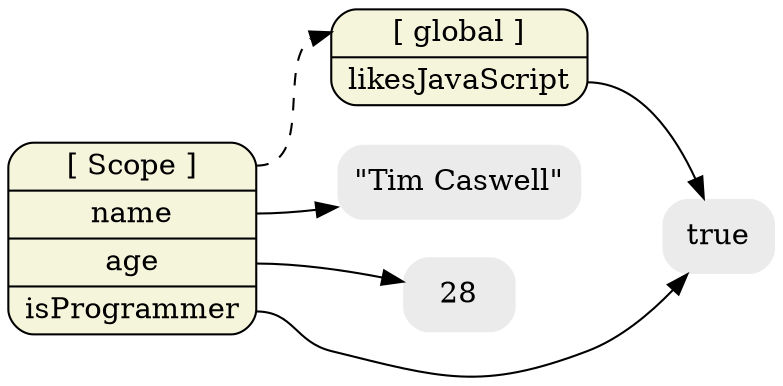 digraph finite_state_machine {
  size="8,5"
  rankdir = "LR"
  
  /* Execution Contexts */
  node [shape=Mrecord, fillcolor=beige, style=filled];
  top [label="<__proto__>[ Scope ]|<name>name|<age>age|<isProgrammer>isProgrammer"];
  global [label="<__proto__>[ global ]|<likesJavaScript>likesJavaScript"];

  /* Literals */
  node [shape = plaintext, fillcolor=gray92, style="filled,rounded"];
  timcaswell [label="\"Tim Caswell\""]
  n28 [label="28"]
  true [label="true"]

  /* References */
  top:name -> timcaswell;
  top:age -> n28;
  top:isProgrammer -> true;
  global:likesJavaScript -> true;
  
  /* Inheritance Chains */
  edge [style=dashed]
  top:__proto__ -> global:__proto__;
 
}